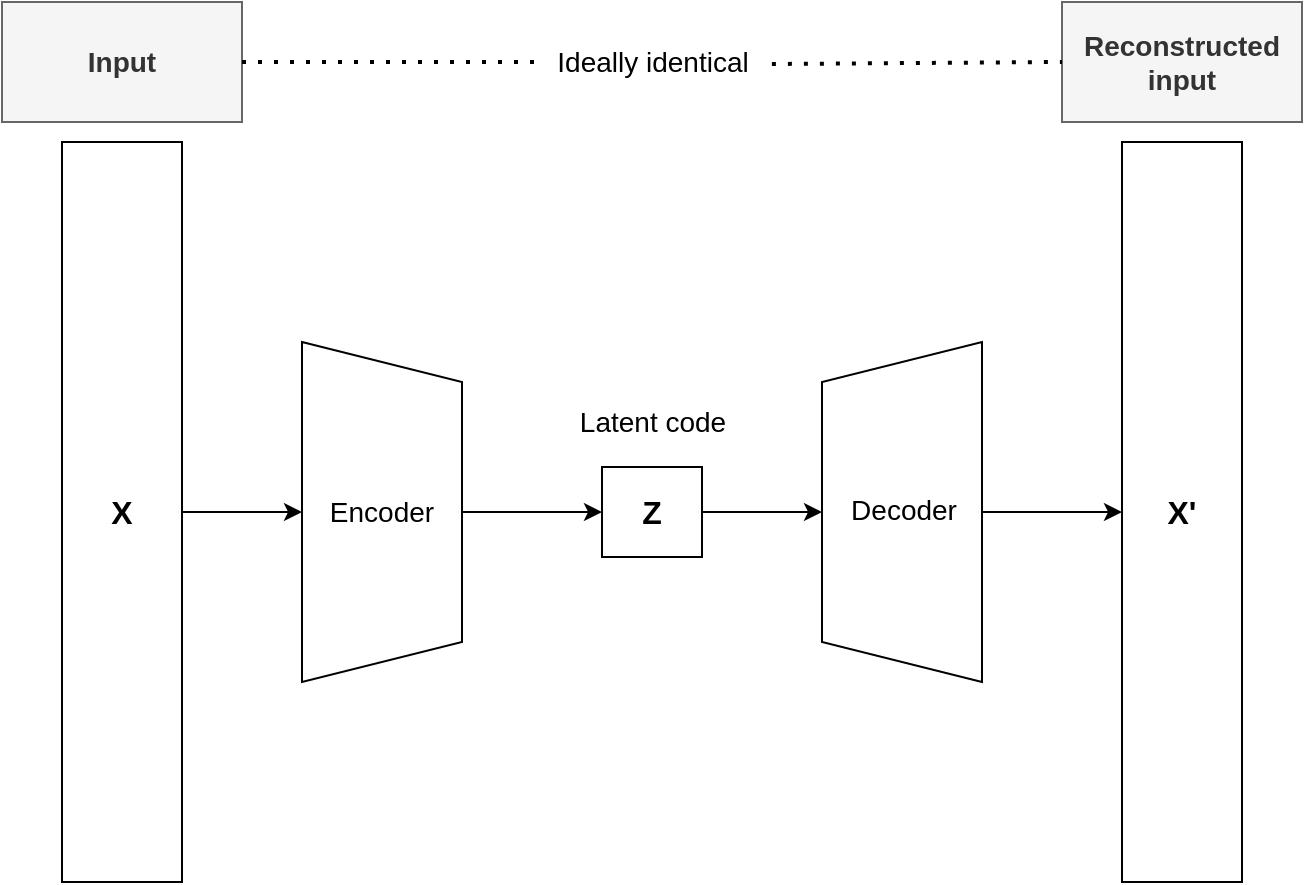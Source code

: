 <mxfile version="14.6.9" type="device"><diagram id="sblJf6VxBbkAZFWzDQAa" name="Page-1"><mxGraphModel dx="868" dy="479" grid="1" gridSize="10" guides="1" tooltips="1" connect="1" arrows="1" fold="1" page="1" pageScale="1" pageWidth="850" pageHeight="1100" math="0" shadow="0"><root><mxCell id="0"/><mxCell id="1" parent="0"/><mxCell id="9fpQ8DiXIQTtLXgAog69-9" style="edgeStyle=orthogonalEdgeStyle;rounded=0;orthogonalLoop=1;jettySize=auto;html=1;exitX=1;exitY=0.5;exitDx=0;exitDy=0;entryX=0.5;entryY=1;entryDx=0;entryDy=0;" edge="1" parent="1" source="9fpQ8DiXIQTtLXgAog69-1" target="9fpQ8DiXIQTtLXgAog69-2"><mxGeometry relative="1" as="geometry"/></mxCell><mxCell id="9fpQ8DiXIQTtLXgAog69-1" value="&lt;font size=&quot;1&quot;&gt;&lt;b style=&quot;font-size: 16px&quot;&gt;X&lt;/b&gt;&lt;/font&gt;" style="rounded=0;whiteSpace=wrap;html=1;" vertex="1" parent="1"><mxGeometry x="80" y="90" width="60" height="370" as="geometry"/></mxCell><mxCell id="9fpQ8DiXIQTtLXgAog69-10" style="edgeStyle=orthogonalEdgeStyle;rounded=0;orthogonalLoop=1;jettySize=auto;html=1;exitX=0.5;exitY=0;exitDx=0;exitDy=0;entryX=0;entryY=0.5;entryDx=0;entryDy=0;" edge="1" parent="1" source="9fpQ8DiXIQTtLXgAog69-2" target="9fpQ8DiXIQTtLXgAog69-3"><mxGeometry relative="1" as="geometry"/></mxCell><mxCell id="9fpQ8DiXIQTtLXgAog69-2" value="&lt;font style=&quot;font-size: 14px&quot;&gt;Encoder&lt;/font&gt;" style="shape=trapezoid;perimeter=trapezoidPerimeter;whiteSpace=wrap;html=1;fixedSize=1;rotation=0;direction=south;" vertex="1" parent="1"><mxGeometry x="200" y="190" width="80" height="170" as="geometry"/></mxCell><mxCell id="9fpQ8DiXIQTtLXgAog69-11" style="edgeStyle=orthogonalEdgeStyle;rounded=0;orthogonalLoop=1;jettySize=auto;html=1;exitX=1;exitY=0.5;exitDx=0;exitDy=0;entryX=0.5;entryY=0;entryDx=0;entryDy=0;" edge="1" parent="1" source="9fpQ8DiXIQTtLXgAog69-3" target="9fpQ8DiXIQTtLXgAog69-5"><mxGeometry relative="1" as="geometry"/></mxCell><mxCell id="9fpQ8DiXIQTtLXgAog69-3" value="&lt;b&gt;&lt;font style=&quot;font-size: 16px&quot;&gt;Z&lt;/font&gt;&lt;/b&gt;" style="rounded=0;whiteSpace=wrap;html=1;" vertex="1" parent="1"><mxGeometry x="350" y="252.5" width="50" height="45" as="geometry"/></mxCell><mxCell id="9fpQ8DiXIQTtLXgAog69-4" value="&lt;font style=&quot;font-size: 16px&quot;&gt;&lt;b&gt;X'&lt;/b&gt;&lt;/font&gt;" style="rounded=0;whiteSpace=wrap;html=1;" vertex="1" parent="1"><mxGeometry x="610" y="90" width="60" height="370" as="geometry"/></mxCell><mxCell id="9fpQ8DiXIQTtLXgAog69-12" style="edgeStyle=orthogonalEdgeStyle;rounded=0;orthogonalLoop=1;jettySize=auto;html=1;exitX=0.5;exitY=1;exitDx=0;exitDy=0;entryX=0;entryY=0.5;entryDx=0;entryDy=0;" edge="1" parent="1" source="9fpQ8DiXIQTtLXgAog69-5" target="9fpQ8DiXIQTtLXgAog69-4"><mxGeometry relative="1" as="geometry"/></mxCell><mxCell id="9fpQ8DiXIQTtLXgAog69-5" value="" style="shape=trapezoid;perimeter=trapezoidPerimeter;whiteSpace=wrap;html=1;fixedSize=1;rotation=-180;direction=south;" vertex="1" parent="1"><mxGeometry x="460" y="190" width="80" height="170" as="geometry"/></mxCell><mxCell id="9fpQ8DiXIQTtLXgAog69-6" value="&lt;font style=&quot;font-size: 14px&quot;&gt;&lt;b&gt;Input&lt;/b&gt;&lt;/font&gt;" style="rounded=0;whiteSpace=wrap;html=1;fillColor=#f5f5f5;strokeColor=#666666;fontColor=#333333;" vertex="1" parent="1"><mxGeometry x="50" y="20" width="120" height="60" as="geometry"/></mxCell><mxCell id="9fpQ8DiXIQTtLXgAog69-8" value="&lt;div style=&quot;font-size: 14px&quot;&gt;&lt;font style=&quot;font-size: 14px&quot;&gt;&lt;b&gt;Reconstructed &lt;br&gt;&lt;/b&gt;&lt;/font&gt;&lt;/div&gt;&lt;div style=&quot;font-size: 14px&quot;&gt;&lt;font style=&quot;font-size: 14px&quot;&gt;&lt;b&gt;input&lt;/b&gt;&lt;/font&gt;&lt;/div&gt;" style="rounded=0;whiteSpace=wrap;html=1;fillColor=#f5f5f5;strokeColor=#666666;fontColor=#333333;" vertex="1" parent="1"><mxGeometry x="580" y="20" width="120" height="60" as="geometry"/></mxCell><mxCell id="9fpQ8DiXIQTtLXgAog69-13" value="&lt;font style=&quot;font-size: 14px&quot;&gt;Latent code&lt;/font&gt;" style="text;html=1;align=center;verticalAlign=middle;resizable=0;points=[];autosize=1;strokeColor=none;" vertex="1" parent="1"><mxGeometry x="330" y="220" width="90" height="20" as="geometry"/></mxCell><mxCell id="9fpQ8DiXIQTtLXgAog69-14" value="&#xA;&lt;font style=&quot;font-size: 14px&quot;&gt;Decoder&lt;/font&gt;&#xA;&#xA;" style="text;html=1;strokeColor=none;fillColor=none;align=center;verticalAlign=middle;whiteSpace=wrap;rounded=0;" vertex="1" parent="1"><mxGeometry x="481" y="271" width="40" height="20" as="geometry"/></mxCell><mxCell id="9fpQ8DiXIQTtLXgAog69-15" value="" style="endArrow=none;dashed=1;html=1;dashPattern=1 3;strokeWidth=2;exitX=1;exitY=0.5;exitDx=0;exitDy=0;entryX=-0.027;entryY=0.5;entryDx=0;entryDy=0;entryPerimeter=0;" edge="1" parent="1" source="9fpQ8DiXIQTtLXgAog69-6" target="9fpQ8DiXIQTtLXgAog69-16"><mxGeometry width="50" height="50" relative="1" as="geometry"><mxPoint x="400" y="270" as="sourcePoint"/><mxPoint x="300" y="60" as="targetPoint"/></mxGeometry></mxCell><mxCell id="9fpQ8DiXIQTtLXgAog69-16" value="&lt;font style=&quot;font-size: 14px&quot;&gt;Ideally identical&lt;/font&gt;" style="text;html=1;align=center;verticalAlign=middle;resizable=0;points=[];autosize=1;strokeColor=none;" vertex="1" parent="1"><mxGeometry x="320" y="40" width="110" height="20" as="geometry"/></mxCell><mxCell id="9fpQ8DiXIQTtLXgAog69-17" value="" style="endArrow=none;dashed=1;html=1;dashPattern=1 3;strokeWidth=2;exitX=1.045;exitY=0.55;exitDx=0;exitDy=0;entryX=0;entryY=0.5;entryDx=0;entryDy=0;exitPerimeter=0;" edge="1" parent="1" source="9fpQ8DiXIQTtLXgAog69-16" target="9fpQ8DiXIQTtLXgAog69-8"><mxGeometry width="50" height="50" relative="1" as="geometry"><mxPoint x="373.97" y="79" as="sourcePoint"/><mxPoint x="521" y="79" as="targetPoint"/></mxGeometry></mxCell></root></mxGraphModel></diagram></mxfile>